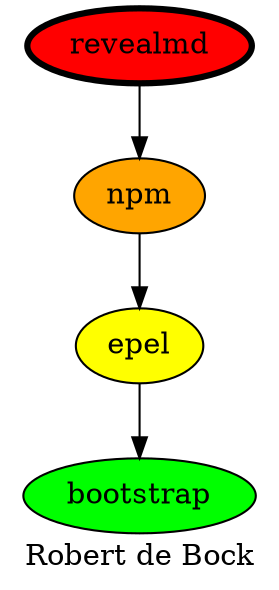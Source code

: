 digraph PhiloDilemma {
  label = "Robert de Bock" ;
  overlap=false
  {
    bootstrap [fillcolor=green style=filled]
    epel [fillcolor=yellow style=filled]
    npm [fillcolor=orange style=filled]
    revealmd [fillcolor=red style=filled penwidth=3]
  }
  epel -> bootstrap
  npm -> epel
  revealmd -> npm
}
